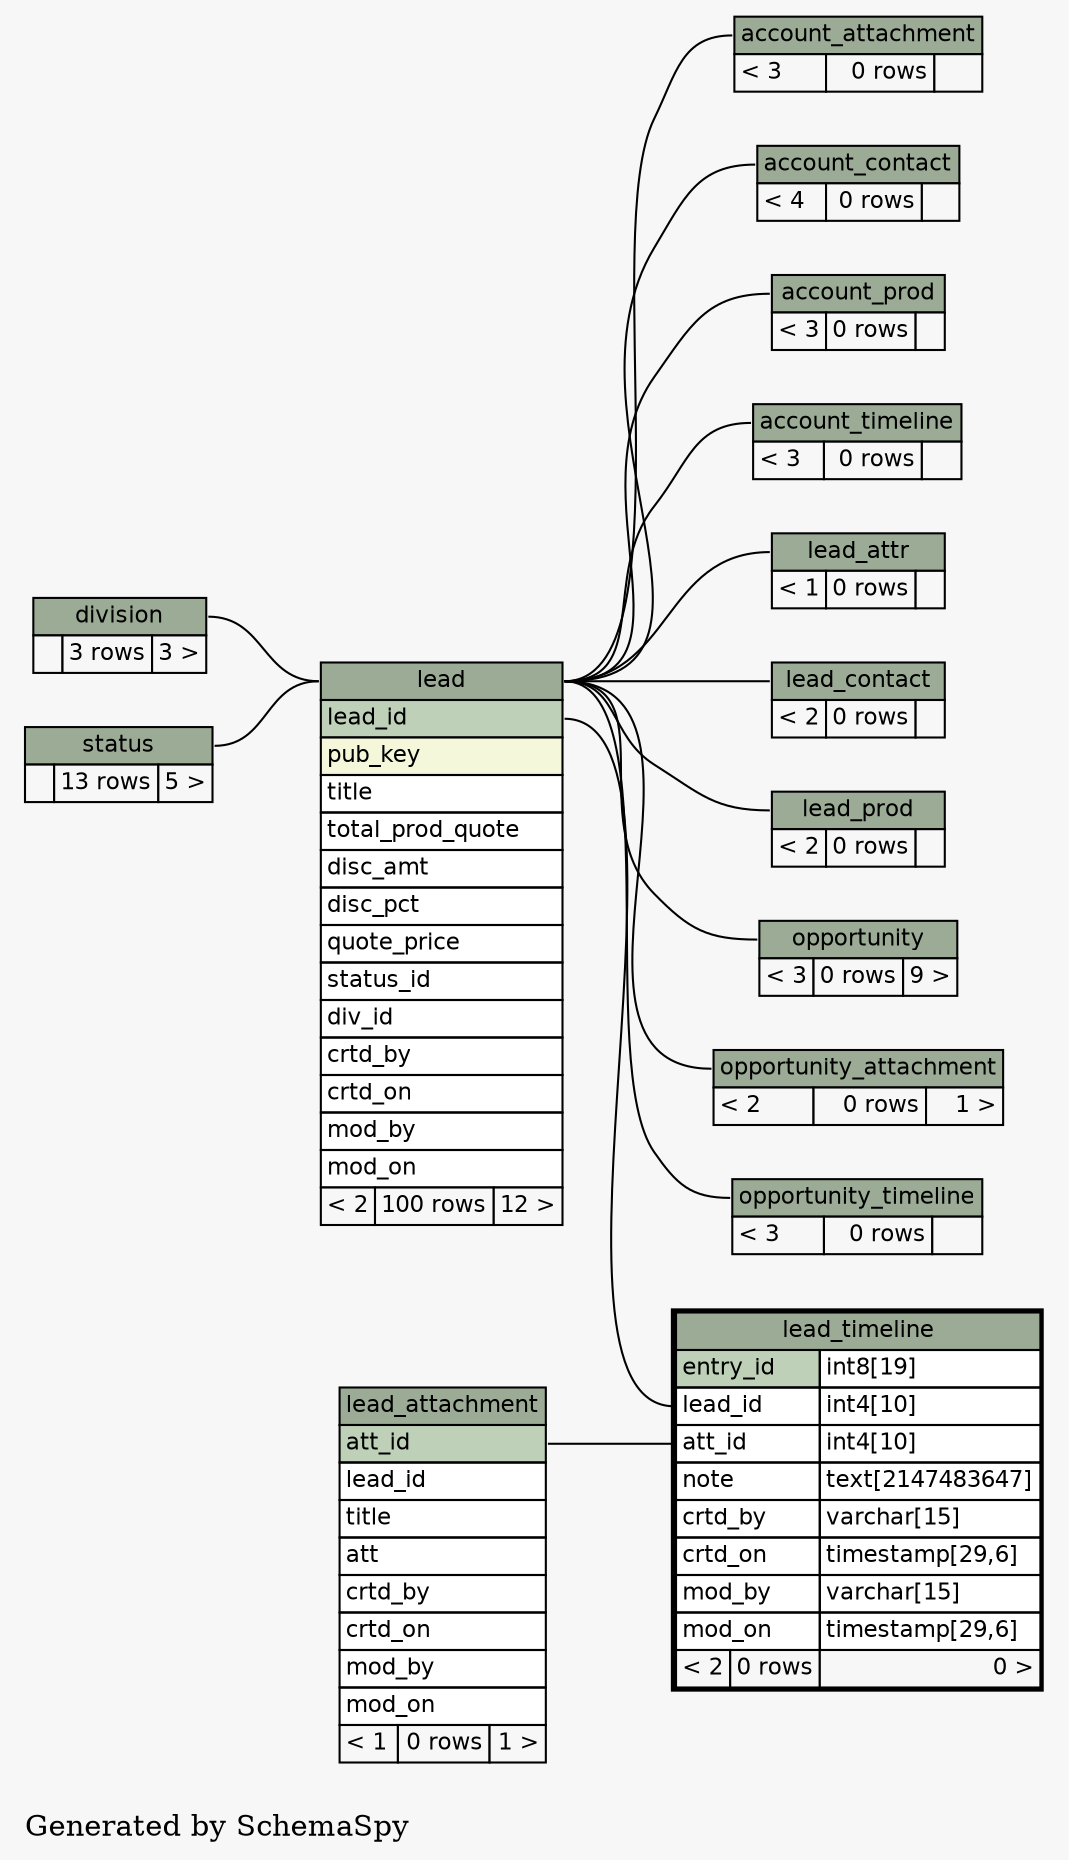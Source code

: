 // dot 2.38.0 on Windows 7 6.1
digraph "twoDegreesRelationshipsGraph" {
  graph [
    rankdir="RL"
    bgcolor="#f7f7f7"
    label="\nGenerated by SchemaSpy"
    labeljust="l"
  ];
  node [
    fontname="Helvetica"
    fontsize="11"
    shape="plaintext"
  ];
  edge [
    arrowsize="0.8"
  ];
  "account_attachment":"account_attachment.heading":w -> "lead":"lead.heading":e [arrowtail=crowodot arrowhead=none];
  "account_contact":"account_contact.heading":w -> "lead":"lead.heading":e [arrowtail=crowtee arrowhead=none];
  "account_prod":"account_prod.heading":w -> "lead":"lead.heading":e [arrowtail=crowtee arrowhead=none];
  "account_timeline":"account_timeline.heading":w -> "lead":"lead.heading":e [arrowtail=crowodot arrowhead=none];
  "lead":"lead.heading":w -> "division":"division.heading":e [arrowtail=crowtee arrowhead=none];
  "lead":"lead.heading":w -> "status":"status.heading":e [arrowtail=crowtee arrowhead=none];
  "lead_attr":"lead_attr.heading":w -> "lead":"lead.heading":e [arrowtail=tee arrowhead=none];
  "lead_contact":"lead_contact.heading":w -> "lead":"lead.heading":e [arrowtail=crowtee arrowhead=none];
  "lead_prod":"lead_prod.heading":w -> "lead":"lead.heading":e [arrowtail=crowtee arrowhead=none];
  "lead_timeline":"att_id":w -> "lead_attachment":"att_id":e [arrowtail=crowodot arrowhead=none];
  "lead_timeline":"lead_id":w -> "lead":"lead_id":e [arrowtail=crowtee arrowhead=none];
  "opportunity":"opportunity.heading":w -> "lead":"lead.heading":e [arrowtail=crowodot arrowhead=none];
  "opportunity_attachment":"opportunity_attachment.heading":w -> "lead":"lead.heading":e [arrowtail=crowtee arrowhead=none];
  "opportunity_timeline":"opportunity_timeline.heading":w -> "lead":"lead.heading":e [arrowtail=crowodot arrowhead=none];
  "account_attachment" [
    label=<
    <TABLE BORDER="0" CELLBORDER="1" CELLSPACING="0" BGCOLOR="#ffffff">
      <TR><TD PORT="account_attachment.heading" COLSPAN="3" BGCOLOR="#9bab96" ALIGN="CENTER">account_attachment</TD></TR>
      <TR><TD ALIGN="LEFT" BGCOLOR="#f7f7f7">&lt; 3</TD><TD ALIGN="RIGHT" BGCOLOR="#f7f7f7">0 rows</TD><TD ALIGN="RIGHT" BGCOLOR="#f7f7f7">  </TD></TR>
    </TABLE>>
    URL="account_attachment.html#graph"
    tooltip="account_attachment"
  ];
  "account_contact" [
    label=<
    <TABLE BORDER="0" CELLBORDER="1" CELLSPACING="0" BGCOLOR="#ffffff">
      <TR><TD PORT="account_contact.heading" COLSPAN="3" BGCOLOR="#9bab96" ALIGN="CENTER">account_contact</TD></TR>
      <TR><TD ALIGN="LEFT" BGCOLOR="#f7f7f7">&lt; 4</TD><TD ALIGN="RIGHT" BGCOLOR="#f7f7f7">0 rows</TD><TD ALIGN="RIGHT" BGCOLOR="#f7f7f7">  </TD></TR>
    </TABLE>>
    URL="account_contact.html#graph"
    tooltip="account_contact"
  ];
  "account_prod" [
    label=<
    <TABLE BORDER="0" CELLBORDER="1" CELLSPACING="0" BGCOLOR="#ffffff">
      <TR><TD PORT="account_prod.heading" COLSPAN="3" BGCOLOR="#9bab96" ALIGN="CENTER">account_prod</TD></TR>
      <TR><TD ALIGN="LEFT" BGCOLOR="#f7f7f7">&lt; 3</TD><TD ALIGN="RIGHT" BGCOLOR="#f7f7f7">0 rows</TD><TD ALIGN="RIGHT" BGCOLOR="#f7f7f7">  </TD></TR>
    </TABLE>>
    URL="account_prod.html#graph"
    tooltip="account_prod"
  ];
  "account_timeline" [
    label=<
    <TABLE BORDER="0" CELLBORDER="1" CELLSPACING="0" BGCOLOR="#ffffff">
      <TR><TD PORT="account_timeline.heading" COLSPAN="3" BGCOLOR="#9bab96" ALIGN="CENTER">account_timeline</TD></TR>
      <TR><TD ALIGN="LEFT" BGCOLOR="#f7f7f7">&lt; 3</TD><TD ALIGN="RIGHT" BGCOLOR="#f7f7f7">0 rows</TD><TD ALIGN="RIGHT" BGCOLOR="#f7f7f7">  </TD></TR>
    </TABLE>>
    URL="account_timeline.html#graph"
    tooltip="account_timeline"
  ];
  "division" [
    label=<
    <TABLE BORDER="0" CELLBORDER="1" CELLSPACING="0" BGCOLOR="#ffffff">
      <TR><TD PORT="division.heading" COLSPAN="3" BGCOLOR="#9bab96" ALIGN="CENTER">division</TD></TR>
      <TR><TD ALIGN="LEFT" BGCOLOR="#f7f7f7">  </TD><TD ALIGN="RIGHT" BGCOLOR="#f7f7f7">3 rows</TD><TD ALIGN="RIGHT" BGCOLOR="#f7f7f7">3 &gt;</TD></TR>
    </TABLE>>
    URL="division.html#graph"
    tooltip="division"
  ];
  "lead" [
    label=<
    <TABLE BORDER="0" CELLBORDER="1" CELLSPACING="0" BGCOLOR="#ffffff">
      <TR><TD PORT="lead.heading" COLSPAN="3" BGCOLOR="#9bab96" ALIGN="CENTER">lead</TD></TR>
      <TR><TD PORT="lead_id" COLSPAN="3" BGCOLOR="#bed1b8" ALIGN="LEFT">lead_id</TD></TR>
      <TR><TD PORT="pub_key" COLSPAN="3" BGCOLOR="#f4f7da" ALIGN="LEFT">pub_key</TD></TR>
      <TR><TD PORT="title" COLSPAN="3" ALIGN="LEFT">title</TD></TR>
      <TR><TD PORT="total_prod_quote" COLSPAN="3" ALIGN="LEFT">total_prod_quote</TD></TR>
      <TR><TD PORT="disc_amt" COLSPAN="3" ALIGN="LEFT">disc_amt</TD></TR>
      <TR><TD PORT="disc_pct" COLSPAN="3" ALIGN="LEFT">disc_pct</TD></TR>
      <TR><TD PORT="quote_price" COLSPAN="3" ALIGN="LEFT">quote_price</TD></TR>
      <TR><TD PORT="status_id" COLSPAN="3" ALIGN="LEFT">status_id</TD></TR>
      <TR><TD PORT="div_id" COLSPAN="3" ALIGN="LEFT">div_id</TD></TR>
      <TR><TD PORT="crtd_by" COLSPAN="3" ALIGN="LEFT">crtd_by</TD></TR>
      <TR><TD PORT="crtd_on" COLSPAN="3" ALIGN="LEFT">crtd_on</TD></TR>
      <TR><TD PORT="mod_by" COLSPAN="3" ALIGN="LEFT">mod_by</TD></TR>
      <TR><TD PORT="mod_on" COLSPAN="3" ALIGN="LEFT">mod_on</TD></TR>
      <TR><TD ALIGN="LEFT" BGCOLOR="#f7f7f7">&lt; 2</TD><TD ALIGN="RIGHT" BGCOLOR="#f7f7f7">100 rows</TD><TD ALIGN="RIGHT" BGCOLOR="#f7f7f7">12 &gt;</TD></TR>
    </TABLE>>
    URL="lead.html#graph"
    tooltip="lead"
  ];
  "lead_attachment" [
    label=<
    <TABLE BORDER="0" CELLBORDER="1" CELLSPACING="0" BGCOLOR="#ffffff">
      <TR><TD PORT="lead_attachment.heading" COLSPAN="3" BGCOLOR="#9bab96" ALIGN="CENTER">lead_attachment</TD></TR>
      <TR><TD PORT="att_id" COLSPAN="3" BGCOLOR="#bed1b8" ALIGN="LEFT">att_id</TD></TR>
      <TR><TD PORT="lead_id" COLSPAN="3" ALIGN="LEFT">lead_id</TD></TR>
      <TR><TD PORT="title" COLSPAN="3" ALIGN="LEFT">title</TD></TR>
      <TR><TD PORT="att" COLSPAN="3" ALIGN="LEFT">att</TD></TR>
      <TR><TD PORT="crtd_by" COLSPAN="3" ALIGN="LEFT">crtd_by</TD></TR>
      <TR><TD PORT="crtd_on" COLSPAN="3" ALIGN="LEFT">crtd_on</TD></TR>
      <TR><TD PORT="mod_by" COLSPAN="3" ALIGN="LEFT">mod_by</TD></TR>
      <TR><TD PORT="mod_on" COLSPAN="3" ALIGN="LEFT">mod_on</TD></TR>
      <TR><TD ALIGN="LEFT" BGCOLOR="#f7f7f7">&lt; 1</TD><TD ALIGN="RIGHT" BGCOLOR="#f7f7f7">0 rows</TD><TD ALIGN="RIGHT" BGCOLOR="#f7f7f7">1 &gt;</TD></TR>
    </TABLE>>
    URL="lead_attachment.html#graph"
    tooltip="lead_attachment"
  ];
  "lead_attr" [
    label=<
    <TABLE BORDER="0" CELLBORDER="1" CELLSPACING="0" BGCOLOR="#ffffff">
      <TR><TD PORT="lead_attr.heading" COLSPAN="3" BGCOLOR="#9bab96" ALIGN="CENTER">lead_attr</TD></TR>
      <TR><TD ALIGN="LEFT" BGCOLOR="#f7f7f7">&lt; 1</TD><TD ALIGN="RIGHT" BGCOLOR="#f7f7f7">0 rows</TD><TD ALIGN="RIGHT" BGCOLOR="#f7f7f7">  </TD></TR>
    </TABLE>>
    URL="lead_attr.html#graph"
    tooltip="lead_attr"
  ];
  "lead_contact" [
    label=<
    <TABLE BORDER="0" CELLBORDER="1" CELLSPACING="0" BGCOLOR="#ffffff">
      <TR><TD PORT="lead_contact.heading" COLSPAN="3" BGCOLOR="#9bab96" ALIGN="CENTER">lead_contact</TD></TR>
      <TR><TD ALIGN="LEFT" BGCOLOR="#f7f7f7">&lt; 2</TD><TD ALIGN="RIGHT" BGCOLOR="#f7f7f7">0 rows</TD><TD ALIGN="RIGHT" BGCOLOR="#f7f7f7">  </TD></TR>
    </TABLE>>
    URL="lead_contact.html#graph"
    tooltip="lead_contact"
  ];
  "lead_prod" [
    label=<
    <TABLE BORDER="0" CELLBORDER="1" CELLSPACING="0" BGCOLOR="#ffffff">
      <TR><TD PORT="lead_prod.heading" COLSPAN="3" BGCOLOR="#9bab96" ALIGN="CENTER">lead_prod</TD></TR>
      <TR><TD ALIGN="LEFT" BGCOLOR="#f7f7f7">&lt; 2</TD><TD ALIGN="RIGHT" BGCOLOR="#f7f7f7">0 rows</TD><TD ALIGN="RIGHT" BGCOLOR="#f7f7f7">  </TD></TR>
    </TABLE>>
    URL="lead_prod.html#graph"
    tooltip="lead_prod"
  ];
  "lead_timeline" [
    label=<
    <TABLE BORDER="2" CELLBORDER="1" CELLSPACING="0" BGCOLOR="#ffffff">
      <TR><TD PORT="lead_timeline.heading" COLSPAN="3" BGCOLOR="#9bab96" ALIGN="CENTER">lead_timeline</TD></TR>
      <TR><TD PORT="entry_id" COLSPAN="2" BGCOLOR="#bed1b8" ALIGN="LEFT">entry_id</TD><TD PORT="entry_id.type" ALIGN="LEFT">int8[19]</TD></TR>
      <TR><TD PORT="lead_id" COLSPAN="2" ALIGN="LEFT">lead_id</TD><TD PORT="lead_id.type" ALIGN="LEFT">int4[10]</TD></TR>
      <TR><TD PORT="att_id" COLSPAN="2" ALIGN="LEFT">att_id</TD><TD PORT="att_id.type" ALIGN="LEFT">int4[10]</TD></TR>
      <TR><TD PORT="note" COLSPAN="2" ALIGN="LEFT">note</TD><TD PORT="note.type" ALIGN="LEFT">text[2147483647]</TD></TR>
      <TR><TD PORT="crtd_by" COLSPAN="2" ALIGN="LEFT">crtd_by</TD><TD PORT="crtd_by.type" ALIGN="LEFT">varchar[15]</TD></TR>
      <TR><TD PORT="crtd_on" COLSPAN="2" ALIGN="LEFT">crtd_on</TD><TD PORT="crtd_on.type" ALIGN="LEFT">timestamp[29,6]</TD></TR>
      <TR><TD PORT="mod_by" COLSPAN="2" ALIGN="LEFT">mod_by</TD><TD PORT="mod_by.type" ALIGN="LEFT">varchar[15]</TD></TR>
      <TR><TD PORT="mod_on" COLSPAN="2" ALIGN="LEFT">mod_on</TD><TD PORT="mod_on.type" ALIGN="LEFT">timestamp[29,6]</TD></TR>
      <TR><TD ALIGN="LEFT" BGCOLOR="#f7f7f7">&lt; 2</TD><TD ALIGN="RIGHT" BGCOLOR="#f7f7f7">0 rows</TD><TD ALIGN="RIGHT" BGCOLOR="#f7f7f7">0 &gt;</TD></TR>
    </TABLE>>
    URL="lead_timeline.html#"
    tooltip="lead_timeline"
  ];
  "opportunity" [
    label=<
    <TABLE BORDER="0" CELLBORDER="1" CELLSPACING="0" BGCOLOR="#ffffff">
      <TR><TD PORT="opportunity.heading" COLSPAN="3" BGCOLOR="#9bab96" ALIGN="CENTER">opportunity</TD></TR>
      <TR><TD ALIGN="LEFT" BGCOLOR="#f7f7f7">&lt; 3</TD><TD ALIGN="RIGHT" BGCOLOR="#f7f7f7">0 rows</TD><TD ALIGN="RIGHT" BGCOLOR="#f7f7f7">9 &gt;</TD></TR>
    </TABLE>>
    URL="opportunity.html#graph"
    tooltip="opportunity"
  ];
  "opportunity_attachment" [
    label=<
    <TABLE BORDER="0" CELLBORDER="1" CELLSPACING="0" BGCOLOR="#ffffff">
      <TR><TD PORT="opportunity_attachment.heading" COLSPAN="3" BGCOLOR="#9bab96" ALIGN="CENTER">opportunity_attachment</TD></TR>
      <TR><TD ALIGN="LEFT" BGCOLOR="#f7f7f7">&lt; 2</TD><TD ALIGN="RIGHT" BGCOLOR="#f7f7f7">0 rows</TD><TD ALIGN="RIGHT" BGCOLOR="#f7f7f7">1 &gt;</TD></TR>
    </TABLE>>
    URL="opportunity_attachment.html#graph"
    tooltip="opportunity_attachment"
  ];
  "opportunity_timeline" [
    label=<
    <TABLE BORDER="0" CELLBORDER="1" CELLSPACING="0" BGCOLOR="#ffffff">
      <TR><TD PORT="opportunity_timeline.heading" COLSPAN="3" BGCOLOR="#9bab96" ALIGN="CENTER">opportunity_timeline</TD></TR>
      <TR><TD ALIGN="LEFT" BGCOLOR="#f7f7f7">&lt; 3</TD><TD ALIGN="RIGHT" BGCOLOR="#f7f7f7">0 rows</TD><TD ALIGN="RIGHT" BGCOLOR="#f7f7f7">  </TD></TR>
    </TABLE>>
    URL="opportunity_timeline.html#graph"
    tooltip="opportunity_timeline"
  ];
  "status" [
    label=<
    <TABLE BORDER="0" CELLBORDER="1" CELLSPACING="0" BGCOLOR="#ffffff">
      <TR><TD PORT="status.heading" COLSPAN="3" BGCOLOR="#9bab96" ALIGN="CENTER">status</TD></TR>
      <TR><TD ALIGN="LEFT" BGCOLOR="#f7f7f7">  </TD><TD ALIGN="RIGHT" BGCOLOR="#f7f7f7">13 rows</TD><TD ALIGN="RIGHT" BGCOLOR="#f7f7f7">5 &gt;</TD></TR>
    </TABLE>>
    URL="status.html#graph"
    tooltip="status"
  ];
}
